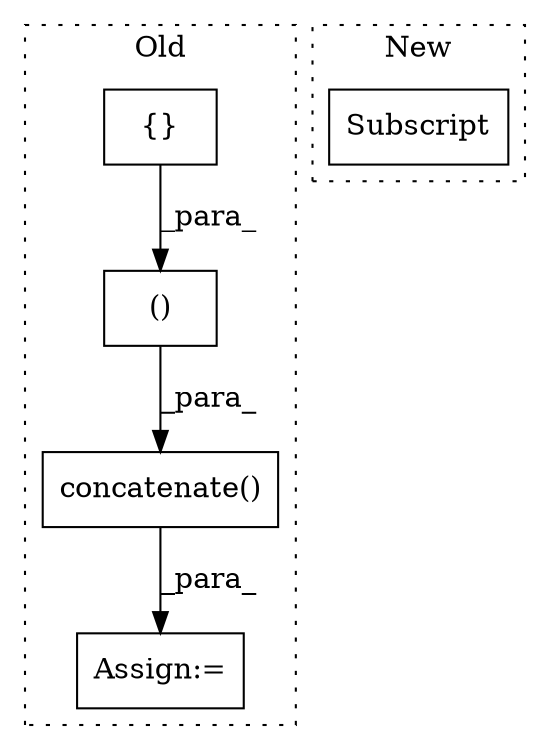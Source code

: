 digraph G {
subgraph cluster0 {
1 [label="concatenate()" a="75" s="3549,3613" l="36,1" shape="box"];
3 [label="Assign:=" a="68" s="3546" l="3" shape="box"];
4 [label="{}" a="59" s="3609,3611" l="1,0" shape="box"];
5 [label="()" a="54" s="3607" l="5" shape="box"];
label = "Old";
style="dotted";
}
subgraph cluster1 {
2 [label="Subscript" a="63" s="613,0" l="59,0" shape="box"];
label = "New";
style="dotted";
}
1 -> 3 [label="_para_"];
4 -> 5 [label="_para_"];
5 -> 1 [label="_para_"];
}
